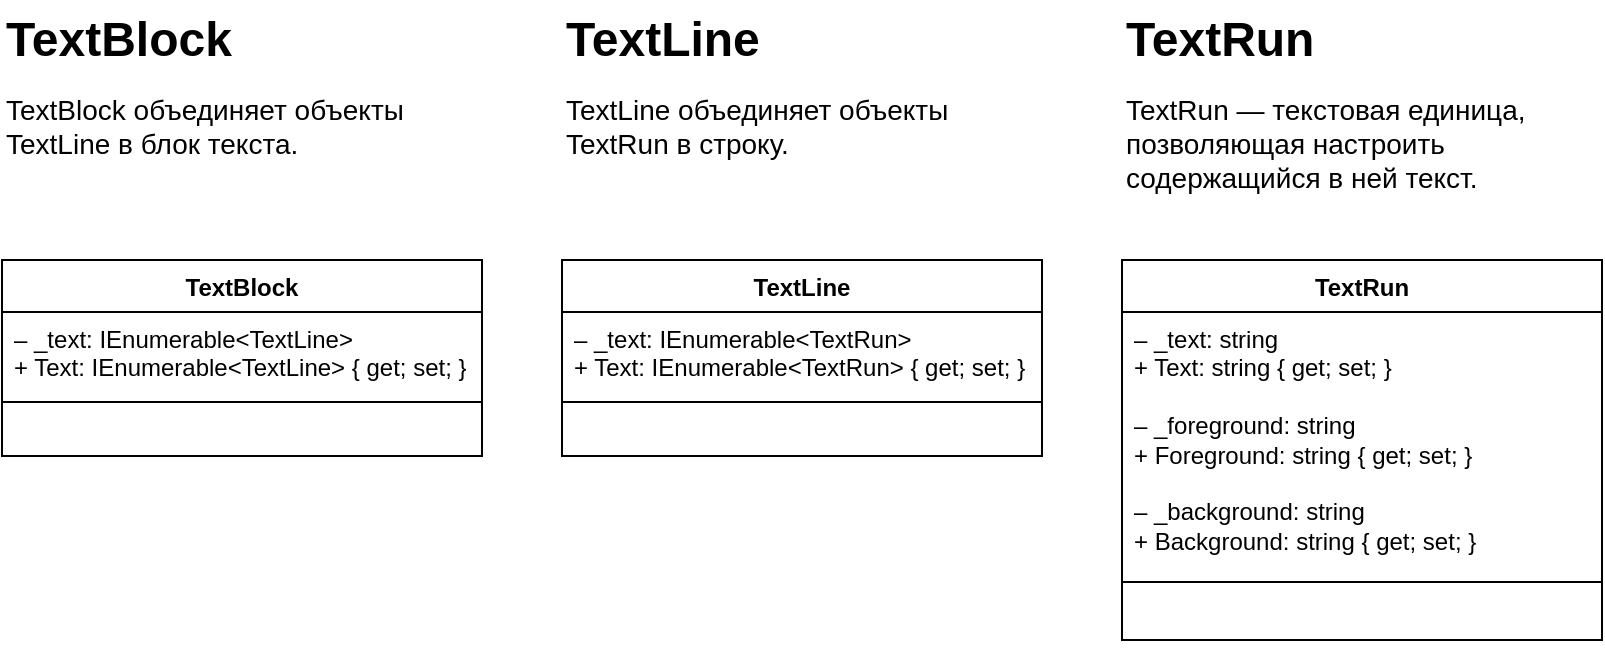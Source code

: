 <mxfile version="27.0.5">
  <diagram name="Страница — 1" id="hzijPucF20GfOI5PmzRy">
    <mxGraphModel dx="1694" dy="1170" grid="1" gridSize="10" guides="1" tooltips="1" connect="1" arrows="1" fold="1" page="1" pageScale="1" pageWidth="827" pageHeight="1169" background="none" math="0" shadow="0">
      <root>
        <mxCell id="0" />
        <mxCell id="1" parent="0" />
        <mxCell id="JnITb27zXawuO8oeRguL-7" value="TextBlock" style="text;strokeColor=none;fillColor=none;html=1;fontSize=24;fontStyle=1;verticalAlign=middle;align=left;" parent="1" vertex="1">
          <mxGeometry x="14" y="20" width="240" height="40" as="geometry" />
        </mxCell>
        <UserObject label="&lt;font style=&quot;font-size: 14px;&quot;&gt;TextBlock объединяет объекты TextLine в блок текста.&lt;/font&gt;" placeholders="1" name="Variable" id="JnITb27zXawuO8oeRguL-8">
          <mxCell style="text;html=1;strokeColor=none;fillColor=none;align=left;verticalAlign=top;whiteSpace=wrap;overflow=hidden;" parent="1" vertex="1">
            <mxGeometry x="14" y="60" width="240" height="90" as="geometry" />
          </mxCell>
        </UserObject>
        <mxCell id="JnITb27zXawuO8oeRguL-12" value="TextBlock" style="swimlane;fontStyle=1;align=center;verticalAlign=top;childLayout=stackLayout;horizontal=1;startSize=26;horizontalStack=0;resizeParent=1;resizeParentMax=0;resizeLast=0;collapsible=1;marginBottom=0;whiteSpace=wrap;html=1;" parent="1" vertex="1">
          <mxGeometry x="14" y="150" width="240" height="98" as="geometry" />
        </mxCell>
        <mxCell id="JnITb27zXawuO8oeRguL-13" value="&lt;div&gt;– _text:&amp;nbsp;&lt;span style=&quot;background-color: transparent; color: light-dark(rgb(0, 0, 0), rgb(255, 255, 255));&quot;&gt;IEnumerable&amp;lt;TextLine&amp;gt;&lt;/span&gt;&lt;/div&gt;+ Text: IEnumerable&amp;lt;TextLine&amp;gt; { get; set; }" style="text;strokeColor=none;fillColor=none;align=left;verticalAlign=top;spacingLeft=4;spacingRight=4;overflow=hidden;rotatable=0;points=[[0,0.5],[1,0.5]];portConstraint=eastwest;whiteSpace=wrap;html=1;" parent="JnITb27zXawuO8oeRguL-12" vertex="1">
          <mxGeometry y="26" width="240" height="44" as="geometry" />
        </mxCell>
        <mxCell id="JnITb27zXawuO8oeRguL-14" value="" style="line;strokeWidth=1;fillColor=none;align=left;verticalAlign=middle;spacingTop=-1;spacingLeft=3;spacingRight=3;rotatable=0;labelPosition=right;points=[];portConstraint=eastwest;strokeColor=inherit;" parent="JnITb27zXawuO8oeRguL-12" vertex="1">
          <mxGeometry y="70" width="240" height="2" as="geometry" />
        </mxCell>
        <mxCell id="JnITb27zXawuO8oeRguL-15" value="&amp;nbsp;" style="text;strokeColor=none;fillColor=none;align=left;verticalAlign=top;spacingLeft=4;spacingRight=4;overflow=hidden;rotatable=0;points=[[0,0.5],[1,0.5]];portConstraint=eastwest;whiteSpace=wrap;html=1;" parent="JnITb27zXawuO8oeRguL-12" vertex="1">
          <mxGeometry y="72" width="240" height="26" as="geometry" />
        </mxCell>
        <mxCell id="JnITb27zXawuO8oeRguL-16" value="TextLine" style="text;strokeColor=none;fillColor=none;html=1;fontSize=24;fontStyle=1;verticalAlign=middle;align=left;" parent="1" vertex="1">
          <mxGeometry x="294" y="20" width="240" height="40" as="geometry" />
        </mxCell>
        <UserObject label="&lt;span style=&quot;font-size: 14px;&quot;&gt;TextLine объединяет объекты TextRun в строку.&lt;/span&gt;" placeholders="1" name="Variable" id="JnITb27zXawuO8oeRguL-17">
          <mxCell style="text;html=1;strokeColor=none;fillColor=none;align=left;verticalAlign=top;whiteSpace=wrap;overflow=hidden;" parent="1" vertex="1">
            <mxGeometry x="294" y="60" width="240" height="90" as="geometry" />
          </mxCell>
        </UserObject>
        <mxCell id="JnITb27zXawuO8oeRguL-18" value="TextLine" style="swimlane;fontStyle=1;align=center;verticalAlign=top;childLayout=stackLayout;horizontal=1;startSize=26;horizontalStack=0;resizeParent=1;resizeParentMax=0;resizeLast=0;collapsible=1;marginBottom=0;whiteSpace=wrap;html=1;" parent="1" vertex="1">
          <mxGeometry x="294" y="150" width="240" height="98" as="geometry">
            <mxRectangle x="260" y="110" width="90" height="30" as="alternateBounds" />
          </mxGeometry>
        </mxCell>
        <mxCell id="JnITb27zXawuO8oeRguL-19" value="&lt;div&gt;– _text:&amp;nbsp;&lt;span style=&quot;background-color: transparent; color: light-dark(rgb(0, 0, 0), rgb(255, 255, 255));&quot;&gt;IEnumerable&amp;lt;TextRun&amp;gt;&lt;/span&gt;&lt;/div&gt;+ Text: IEnumerable&amp;lt;TextRun&amp;gt; { get; set; }" style="text;strokeColor=none;fillColor=none;align=left;verticalAlign=top;spacingLeft=4;spacingRight=4;overflow=hidden;rotatable=0;points=[[0,0.5],[1,0.5]];portConstraint=eastwest;whiteSpace=wrap;html=1;" parent="JnITb27zXawuO8oeRguL-18" vertex="1">
          <mxGeometry y="26" width="240" height="44" as="geometry" />
        </mxCell>
        <mxCell id="JnITb27zXawuO8oeRguL-20" value="" style="line;strokeWidth=1;fillColor=none;align=left;verticalAlign=middle;spacingTop=-1;spacingLeft=3;spacingRight=3;rotatable=0;labelPosition=right;points=[];portConstraint=eastwest;strokeColor=inherit;spacing=2;" parent="JnITb27zXawuO8oeRguL-18" vertex="1">
          <mxGeometry y="70" width="240" height="2" as="geometry" />
        </mxCell>
        <mxCell id="JnITb27zXawuO8oeRguL-21" value="&amp;nbsp;" style="text;strokeColor=none;fillColor=none;align=left;verticalAlign=top;spacingLeft=4;spacingRight=4;overflow=hidden;rotatable=0;points=[[0,0.5],[1,0.5]];portConstraint=eastwest;whiteSpace=wrap;html=1;" parent="JnITb27zXawuO8oeRguL-18" vertex="1">
          <mxGeometry y="72" width="240" height="26" as="geometry" />
        </mxCell>
        <mxCell id="JnITb27zXawuO8oeRguL-22" value="TextRun" style="text;strokeColor=none;fillColor=none;html=1;fontSize=24;fontStyle=1;verticalAlign=middle;align=left;" parent="1" vertex="1">
          <mxGeometry x="574" y="20" width="240" height="40" as="geometry" />
        </mxCell>
        <UserObject label="&lt;span style=&quot;font-size: 14px;&quot;&gt;TextRun — текстовая единица, позволяющая настроить содержащийся в ней текст.&lt;/span&gt;" placeholders="1" name="Variable" id="JnITb27zXawuO8oeRguL-23">
          <mxCell style="text;html=1;strokeColor=none;fillColor=none;align=left;verticalAlign=top;whiteSpace=wrap;overflow=hidden;" parent="1" vertex="1">
            <mxGeometry x="574" y="60" width="240" height="90" as="geometry" />
          </mxCell>
        </UserObject>
        <mxCell id="JnITb27zXawuO8oeRguL-24" value="TextRun" style="swimlane;fontStyle=1;align=center;verticalAlign=top;childLayout=stackLayout;horizontal=1;startSize=26;horizontalStack=0;resizeParent=1;resizeParentMax=0;resizeLast=0;collapsible=1;marginBottom=0;whiteSpace=wrap;html=1;" parent="1" vertex="1">
          <mxGeometry x="574" y="150" width="240" height="190" as="geometry">
            <mxRectangle x="500" y="110" width="80" height="30" as="alternateBounds" />
          </mxGeometry>
        </mxCell>
        <mxCell id="JnITb27zXawuO8oeRguL-25" value="&lt;div&gt;– _text: string&lt;/div&gt;+ Text: string { get; set; }&lt;div&gt;&lt;br&gt;&lt;/div&gt;&lt;div&gt;– _foreground: string&lt;/div&gt;&lt;div&gt;+ Foreground:&lt;span style=&quot;background-color: transparent; color: light-dark(rgb(0, 0, 0), rgb(255, 255, 255));&quot;&gt;&amp;nbsp;&lt;/span&gt;&lt;span style=&quot;background-color: transparent; color: light-dark(rgb(0, 0, 0), rgb(255, 255, 255));&quot;&gt;string { get; set; }&lt;/span&gt;&lt;/div&gt;&lt;div&gt;&lt;br&gt;&lt;/div&gt;&lt;div&gt;– _background: string&lt;/div&gt;&lt;div&gt;+ Background:&lt;span style=&quot;background-color: transparent; color: light-dark(rgb(0, 0, 0), rgb(255, 255, 255));&quot;&gt;&amp;nbsp;&lt;/span&gt;&lt;span style=&quot;background-color: transparent; color: light-dark(rgb(0, 0, 0), rgb(255, 255, 255));&quot;&gt;string { get; set; }&lt;/span&gt;&lt;/div&gt;" style="text;strokeColor=none;fillColor=none;align=left;verticalAlign=top;spacingLeft=4;spacingRight=4;overflow=hidden;rotatable=0;points=[[0,0.5],[1,0.5]];portConstraint=eastwest;whiteSpace=wrap;html=1;" parent="JnITb27zXawuO8oeRguL-24" vertex="1">
          <mxGeometry y="26" width="240" height="134" as="geometry" />
        </mxCell>
        <mxCell id="JnITb27zXawuO8oeRguL-26" value="" style="line;strokeWidth=1;fillColor=none;align=left;verticalAlign=middle;spacingTop=-1;spacingLeft=3;spacingRight=3;rotatable=0;labelPosition=right;points=[];portConstraint=eastwest;strokeColor=inherit;" parent="JnITb27zXawuO8oeRguL-24" vertex="1">
          <mxGeometry y="160" width="240" height="2" as="geometry" />
        </mxCell>
        <mxCell id="JnITb27zXawuO8oeRguL-27" value="&amp;nbsp;" style="text;strokeColor=none;fillColor=none;align=left;verticalAlign=top;spacingLeft=4;spacingRight=4;overflow=hidden;rotatable=0;points=[[0,0.5],[1,0.5]];portConstraint=eastwest;whiteSpace=wrap;html=1;" parent="JnITb27zXawuO8oeRguL-24" vertex="1">
          <mxGeometry y="162" width="240" height="28" as="geometry" />
        </mxCell>
      </root>
    </mxGraphModel>
  </diagram>
</mxfile>
